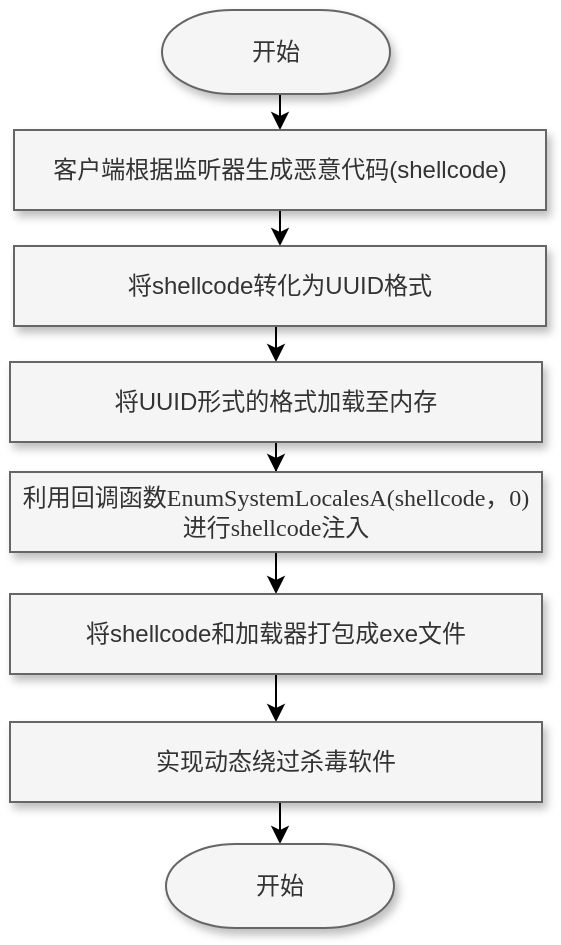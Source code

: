 <mxfile version="17.4.2" type="github">
  <diagram id="Olem370CMd087SYP4OYp" name="第 1 页">
    <mxGraphModel dx="1038" dy="491" grid="0" gridSize="10" guides="1" tooltips="1" connect="1" arrows="1" fold="1" page="0" pageScale="1" pageWidth="827" pageHeight="1169" math="0" shadow="0">
      <root>
        <mxCell id="0" />
        <mxCell id="1" parent="0" />
        <mxCell id="jK2mGhUdeupE3vPP31Rs-9" style="edgeStyle=orthogonalEdgeStyle;rounded=0;orthogonalLoop=1;jettySize=auto;html=1;exitX=0.5;exitY=1;exitDx=0;exitDy=0;exitPerimeter=0;entryX=0.5;entryY=0;entryDx=0;entryDy=0;fontSize=12;" edge="1" parent="1" source="jK2mGhUdeupE3vPP31Rs-1" target="jK2mGhUdeupE3vPP31Rs-2">
          <mxGeometry relative="1" as="geometry" />
        </mxCell>
        <mxCell id="jK2mGhUdeupE3vPP31Rs-1" value="开始" style="strokeWidth=1;html=1;shape=mxgraph.flowchart.terminator;whiteSpace=wrap;fillColor=#f5f5f5;fontColor=#333333;strokeColor=#666666;shadow=1;" vertex="1" parent="1">
          <mxGeometry x="325" y="118" width="114" height="42" as="geometry" />
        </mxCell>
        <mxCell id="jK2mGhUdeupE3vPP31Rs-10" style="edgeStyle=orthogonalEdgeStyle;rounded=0;orthogonalLoop=1;jettySize=auto;html=1;exitX=0.5;exitY=1;exitDx=0;exitDy=0;entryX=0.5;entryY=0;entryDx=0;entryDy=0;fontSize=12;" edge="1" parent="1" source="jK2mGhUdeupE3vPP31Rs-2" target="jK2mGhUdeupE3vPP31Rs-3">
          <mxGeometry relative="1" as="geometry" />
        </mxCell>
        <mxCell id="jK2mGhUdeupE3vPP31Rs-2" value="客户端根据监听器生成恶意代码(shellcode)" style="rounded=0;whiteSpace=wrap;html=1;shadow=1;strokeWidth=1;fillColor=#f5f5f5;fontColor=#333333;strokeColor=#666666;" vertex="1" parent="1">
          <mxGeometry x="251" y="178" width="266" height="40" as="geometry" />
        </mxCell>
        <mxCell id="jK2mGhUdeupE3vPP31Rs-11" style="edgeStyle=orthogonalEdgeStyle;rounded=0;orthogonalLoop=1;jettySize=auto;html=1;exitX=0.5;exitY=1;exitDx=0;exitDy=0;entryX=0.5;entryY=0;entryDx=0;entryDy=0;fontSize=12;" edge="1" parent="1" source="jK2mGhUdeupE3vPP31Rs-3" target="jK2mGhUdeupE3vPP31Rs-4">
          <mxGeometry relative="1" as="geometry" />
        </mxCell>
        <mxCell id="jK2mGhUdeupE3vPP31Rs-3" value="将shellcode转化为UUID格式" style="rounded=0;whiteSpace=wrap;html=1;shadow=1;strokeWidth=1;fillColor=#f5f5f5;fontColor=#333333;strokeColor=#666666;" vertex="1" parent="1">
          <mxGeometry x="251" y="236" width="266" height="40" as="geometry" />
        </mxCell>
        <mxCell id="jK2mGhUdeupE3vPP31Rs-12" style="edgeStyle=orthogonalEdgeStyle;rounded=0;orthogonalLoop=1;jettySize=auto;html=1;exitX=0.5;exitY=1;exitDx=0;exitDy=0;fontSize=12;" edge="1" parent="1" source="jK2mGhUdeupE3vPP31Rs-4" target="jK2mGhUdeupE3vPP31Rs-5">
          <mxGeometry relative="1" as="geometry" />
        </mxCell>
        <mxCell id="jK2mGhUdeupE3vPP31Rs-4" value="将UUID形式的格式加载至内存" style="rounded=0;whiteSpace=wrap;html=1;shadow=1;strokeWidth=1;fillColor=#f5f5f5;fontColor=#333333;strokeColor=#666666;" vertex="1" parent="1">
          <mxGeometry x="249" y="294" width="266" height="40" as="geometry" />
        </mxCell>
        <mxCell id="jK2mGhUdeupE3vPP31Rs-13" style="edgeStyle=orthogonalEdgeStyle;rounded=0;orthogonalLoop=1;jettySize=auto;html=1;exitX=0.5;exitY=1;exitDx=0;exitDy=0;entryX=0.5;entryY=0;entryDx=0;entryDy=0;fontSize=12;" edge="1" parent="1" source="jK2mGhUdeupE3vPP31Rs-5" target="jK2mGhUdeupE3vPP31Rs-6">
          <mxGeometry relative="1" as="geometry" />
        </mxCell>
        <mxCell id="jK2mGhUdeupE3vPP31Rs-5" value="&lt;font style=&quot;font-size: 12px&quot;&gt;&lt;font style=&quot;font-size: 12px&quot;&gt;利用回调函数&lt;/font&gt;&lt;span lang=&quot;EN-US&quot; style=&quot;font-family: &amp;#34;times new roman&amp;#34; , serif&quot;&gt;EnumSystemLocalesA(shellcode，0)进行shellcode注入&lt;/span&gt;&lt;/font&gt;" style="rounded=0;whiteSpace=wrap;html=1;shadow=1;strokeWidth=1;fillColor=#f5f5f5;fontColor=#333333;strokeColor=#666666;" vertex="1" parent="1">
          <mxGeometry x="249" y="349" width="266" height="40" as="geometry" />
        </mxCell>
        <mxCell id="jK2mGhUdeupE3vPP31Rs-14" style="edgeStyle=orthogonalEdgeStyle;rounded=0;orthogonalLoop=1;jettySize=auto;html=1;exitX=0.5;exitY=1;exitDx=0;exitDy=0;entryX=0.5;entryY=0;entryDx=0;entryDy=0;fontSize=12;" edge="1" parent="1" source="jK2mGhUdeupE3vPP31Rs-6" target="jK2mGhUdeupE3vPP31Rs-7">
          <mxGeometry relative="1" as="geometry" />
        </mxCell>
        <mxCell id="jK2mGhUdeupE3vPP31Rs-6" value="将shellcode和加载器打包成exe文件" style="rounded=0;whiteSpace=wrap;html=1;shadow=1;strokeWidth=1;fillColor=#f5f5f5;fontColor=#333333;strokeColor=#666666;" vertex="1" parent="1">
          <mxGeometry x="249" y="410" width="266" height="40" as="geometry" />
        </mxCell>
        <mxCell id="jK2mGhUdeupE3vPP31Rs-15" style="edgeStyle=orthogonalEdgeStyle;rounded=0;orthogonalLoop=1;jettySize=auto;html=1;exitX=0.5;exitY=1;exitDx=0;exitDy=0;entryX=0.5;entryY=0;entryDx=0;entryDy=0;entryPerimeter=0;fontSize=12;" edge="1" parent="1" source="jK2mGhUdeupE3vPP31Rs-7" target="jK2mGhUdeupE3vPP31Rs-8">
          <mxGeometry relative="1" as="geometry" />
        </mxCell>
        <mxCell id="jK2mGhUdeupE3vPP31Rs-7" value="实现动态绕过杀毒软件" style="rounded=0;whiteSpace=wrap;html=1;shadow=1;strokeWidth=1;fillColor=#f5f5f5;fontColor=#333333;strokeColor=#666666;" vertex="1" parent="1">
          <mxGeometry x="249" y="474" width="266" height="40" as="geometry" />
        </mxCell>
        <mxCell id="jK2mGhUdeupE3vPP31Rs-8" value="开始" style="strokeWidth=1;html=1;shape=mxgraph.flowchart.terminator;whiteSpace=wrap;fillColor=#f5f5f5;fontColor=#333333;strokeColor=#666666;shadow=1;" vertex="1" parent="1">
          <mxGeometry x="327" y="535" width="114" height="42" as="geometry" />
        </mxCell>
      </root>
    </mxGraphModel>
  </diagram>
</mxfile>
